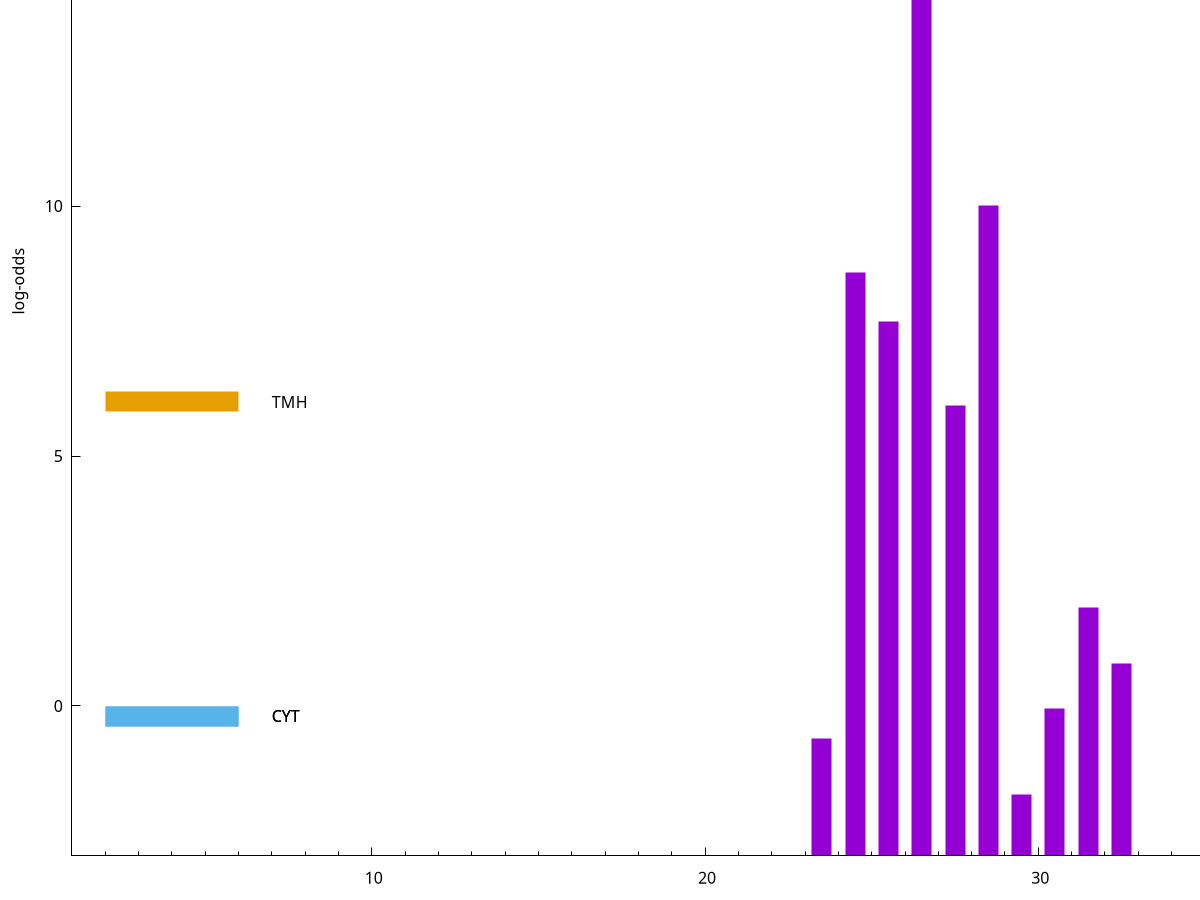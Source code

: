 set title "LipoP predictions for SRR5666568.gff"
set size 2., 1.4
set xrange [1:70] 
set mxtics 10
set yrange [-3:20]
set y2range [0:23]
set ylabel "log-odds"
set term postscript eps color solid "Helvetica" 30
set output "SRR5666568.gff231.eps"
set arrow from 2,15.417 to 6,15.417 nohead lt 1 lw 20
set label "SpI" at 7,15.417
set arrow from 2,6.08305 to 6,6.08305 nohead lt 4 lw 20
set label "TMH" at 7,6.08305
set arrow from 2,-0.200913 to 6,-0.200913 nohead lt 3 lw 20
set label "CYT" at 7,-0.200913
set arrow from 2,-0.200913 to 6,-0.200913 nohead lt 3 lw 20
set label "CYT" at 7,-0.200913
set arrow from 2,15.417 to 6,15.417 nohead lt 1 lw 20
set label "SpI" at 7,15.417
# NOTE: The scores below are the log-odds scores with the threshold
# NOTE: subtracted (a hack to make gnuplot make the histogram all
# NOTE: look nice).
plot "-" axes x1y2 title "" with impulses lt 1 lw 20
26.500000 18.359200
28.500000 13.004200
24.500000 11.676360
25.500000 10.700700
27.500000 9.008010
31.500000 4.968050
32.500000 3.853400
30.500000 2.959007
23.500000 2.344588
29.500000 1.225860
e
exit

